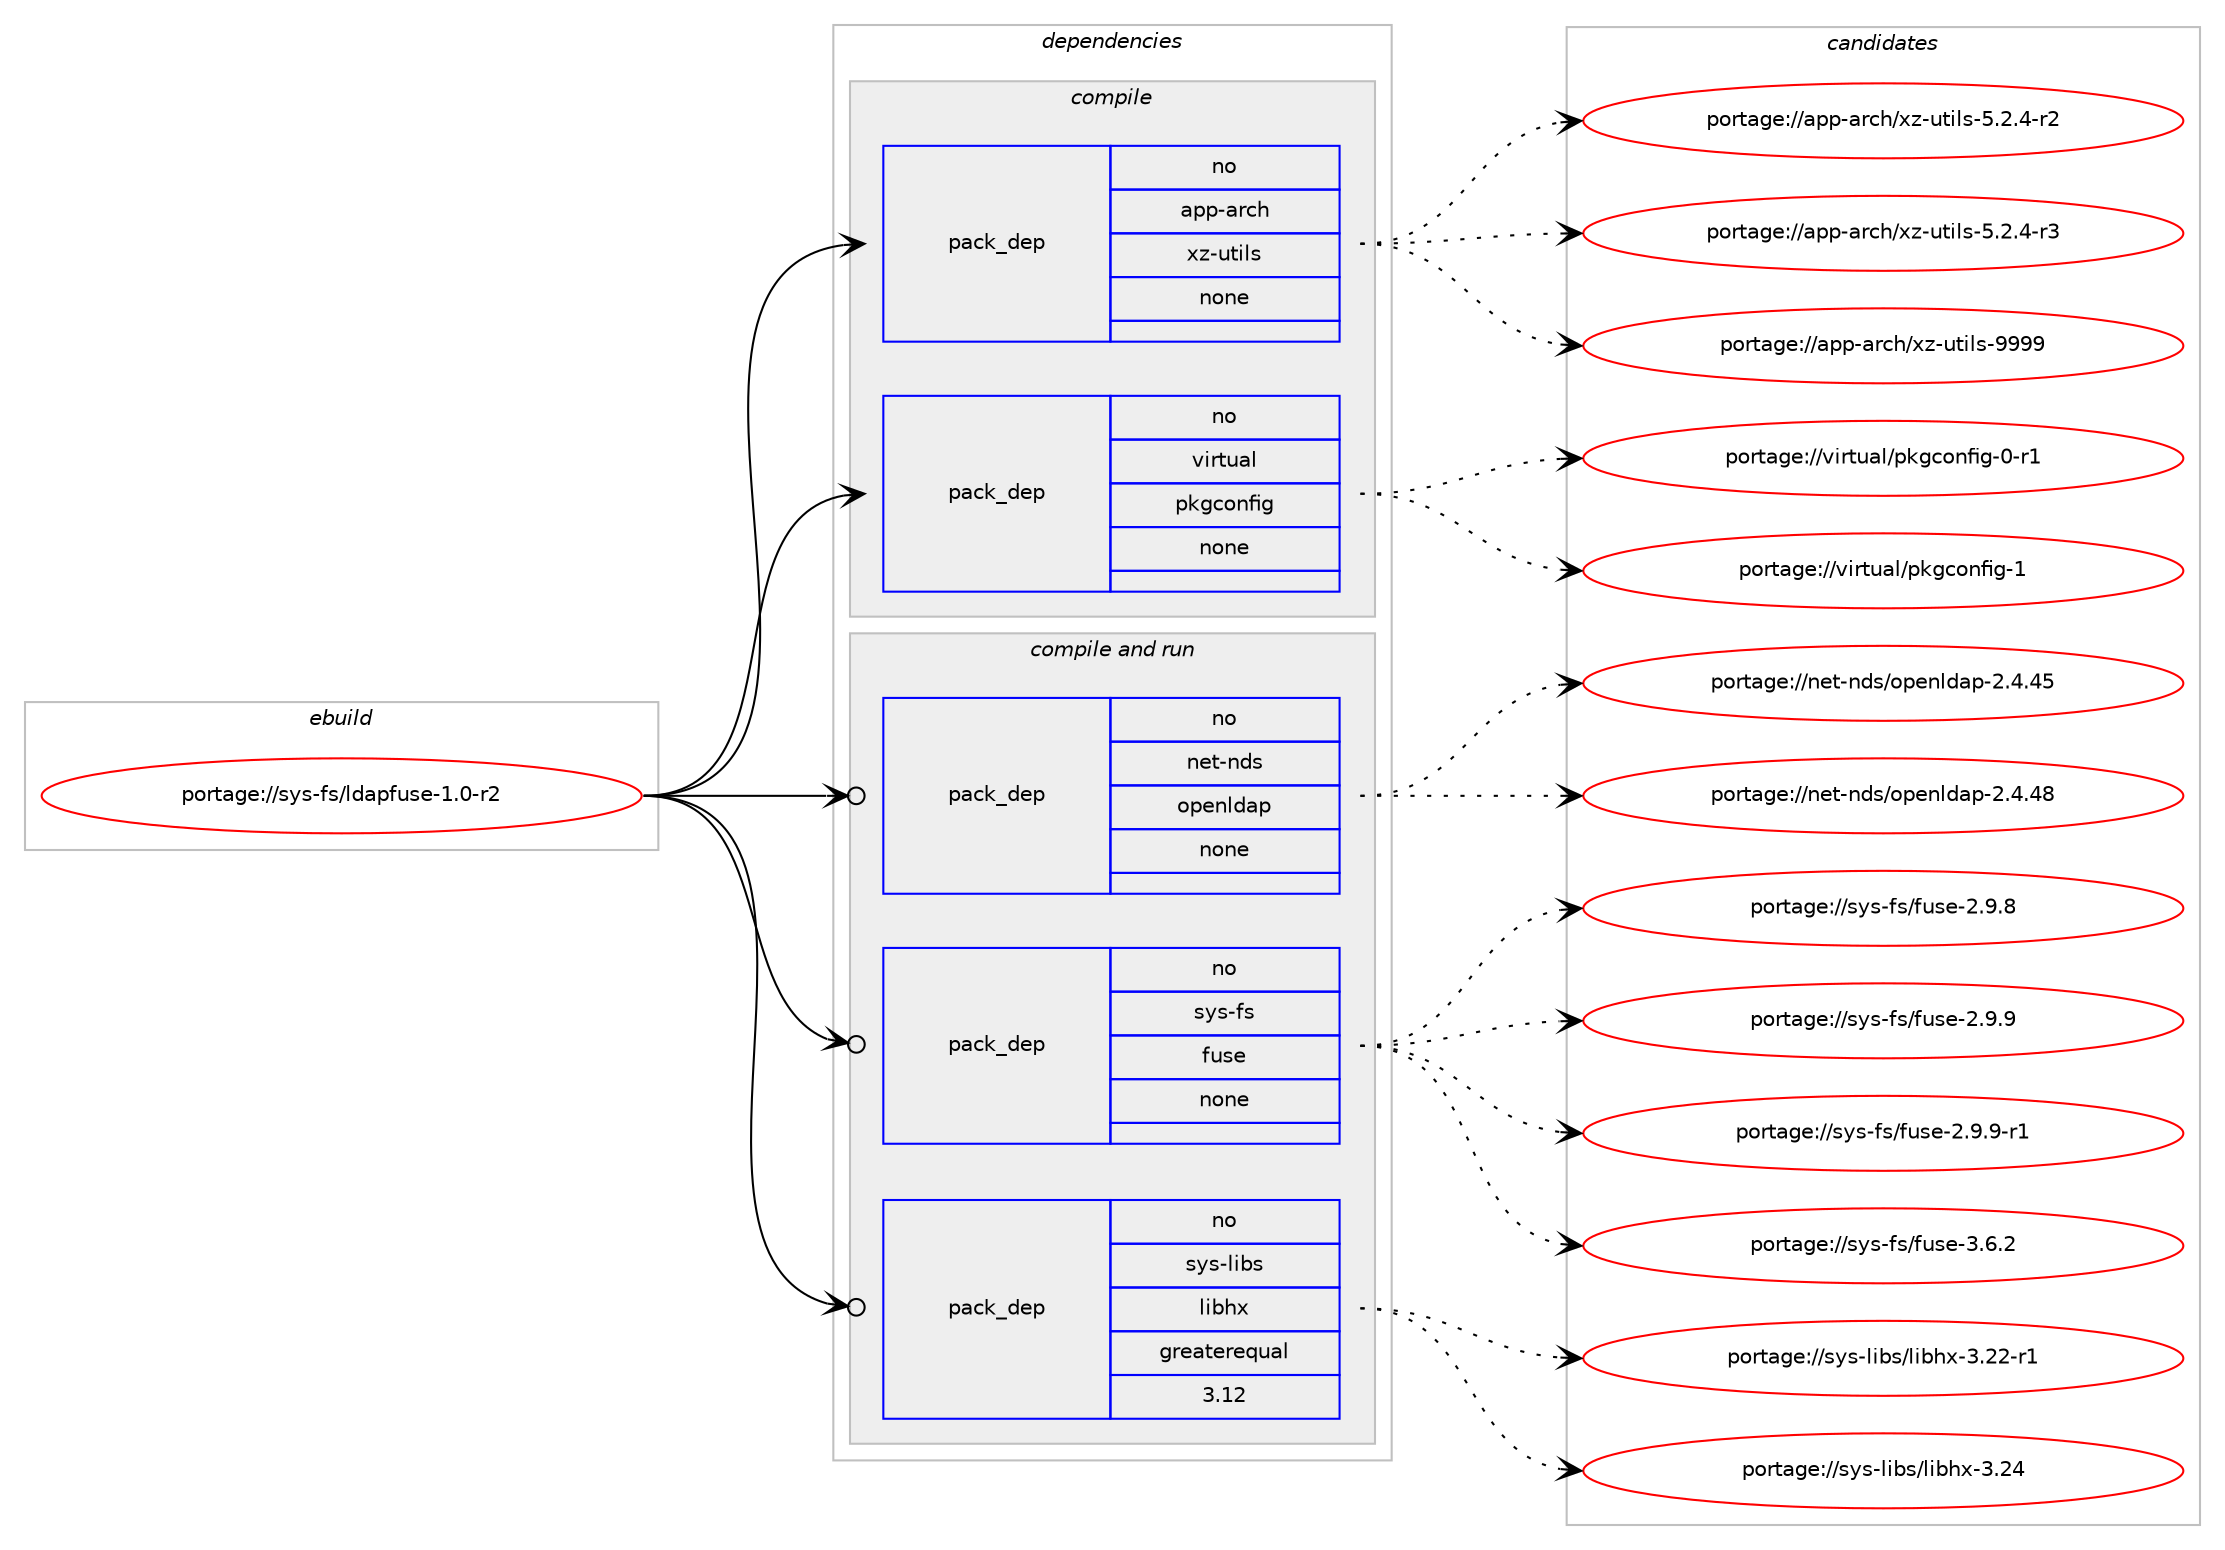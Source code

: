 digraph prolog {

# *************
# Graph options
# *************

newrank=true;
concentrate=true;
compound=true;
graph [rankdir=LR,fontname=Helvetica,fontsize=10,ranksep=1.5];#, ranksep=2.5, nodesep=0.2];
edge  [arrowhead=vee];
node  [fontname=Helvetica,fontsize=10];

# **********
# The ebuild
# **********

subgraph cluster_leftcol {
color=gray;
rank=same;
label=<<i>ebuild</i>>;
id [label="portage://sys-fs/ldapfuse-1.0-r2", color=red, width=4, href="../sys-fs/ldapfuse-1.0-r2.svg"];
}

# ****************
# The dependencies
# ****************

subgraph cluster_midcol {
color=gray;
label=<<i>dependencies</i>>;
subgraph cluster_compile {
fillcolor="#eeeeee";
style=filled;
label=<<i>compile</i>>;
subgraph pack315520 {
dependency425658 [label=<<TABLE BORDER="0" CELLBORDER="1" CELLSPACING="0" CELLPADDING="4" WIDTH="220"><TR><TD ROWSPAN="6" CELLPADDING="30">pack_dep</TD></TR><TR><TD WIDTH="110">no</TD></TR><TR><TD>app-arch</TD></TR><TR><TD>xz-utils</TD></TR><TR><TD>none</TD></TR><TR><TD></TD></TR></TABLE>>, shape=none, color=blue];
}
id:e -> dependency425658:w [weight=20,style="solid",arrowhead="vee"];
subgraph pack315521 {
dependency425659 [label=<<TABLE BORDER="0" CELLBORDER="1" CELLSPACING="0" CELLPADDING="4" WIDTH="220"><TR><TD ROWSPAN="6" CELLPADDING="30">pack_dep</TD></TR><TR><TD WIDTH="110">no</TD></TR><TR><TD>virtual</TD></TR><TR><TD>pkgconfig</TD></TR><TR><TD>none</TD></TR><TR><TD></TD></TR></TABLE>>, shape=none, color=blue];
}
id:e -> dependency425659:w [weight=20,style="solid",arrowhead="vee"];
}
subgraph cluster_compileandrun {
fillcolor="#eeeeee";
style=filled;
label=<<i>compile and run</i>>;
subgraph pack315522 {
dependency425660 [label=<<TABLE BORDER="0" CELLBORDER="1" CELLSPACING="0" CELLPADDING="4" WIDTH="220"><TR><TD ROWSPAN="6" CELLPADDING="30">pack_dep</TD></TR><TR><TD WIDTH="110">no</TD></TR><TR><TD>net-nds</TD></TR><TR><TD>openldap</TD></TR><TR><TD>none</TD></TR><TR><TD></TD></TR></TABLE>>, shape=none, color=blue];
}
id:e -> dependency425660:w [weight=20,style="solid",arrowhead="odotvee"];
subgraph pack315523 {
dependency425661 [label=<<TABLE BORDER="0" CELLBORDER="1" CELLSPACING="0" CELLPADDING="4" WIDTH="220"><TR><TD ROWSPAN="6" CELLPADDING="30">pack_dep</TD></TR><TR><TD WIDTH="110">no</TD></TR><TR><TD>sys-fs</TD></TR><TR><TD>fuse</TD></TR><TR><TD>none</TD></TR><TR><TD></TD></TR></TABLE>>, shape=none, color=blue];
}
id:e -> dependency425661:w [weight=20,style="solid",arrowhead="odotvee"];
subgraph pack315524 {
dependency425662 [label=<<TABLE BORDER="0" CELLBORDER="1" CELLSPACING="0" CELLPADDING="4" WIDTH="220"><TR><TD ROWSPAN="6" CELLPADDING="30">pack_dep</TD></TR><TR><TD WIDTH="110">no</TD></TR><TR><TD>sys-libs</TD></TR><TR><TD>libhx</TD></TR><TR><TD>greaterequal</TD></TR><TR><TD>3.12</TD></TR></TABLE>>, shape=none, color=blue];
}
id:e -> dependency425662:w [weight=20,style="solid",arrowhead="odotvee"];
}
subgraph cluster_run {
fillcolor="#eeeeee";
style=filled;
label=<<i>run</i>>;
}
}

# **************
# The candidates
# **************

subgraph cluster_choices {
rank=same;
color=gray;
label=<<i>candidates</i>>;

subgraph choice315520 {
color=black;
nodesep=1;
choiceportage9711211245971149910447120122451171161051081154553465046524511450 [label="portage://app-arch/xz-utils-5.2.4-r2", color=red, width=4,href="../app-arch/xz-utils-5.2.4-r2.svg"];
choiceportage9711211245971149910447120122451171161051081154553465046524511451 [label="portage://app-arch/xz-utils-5.2.4-r3", color=red, width=4,href="../app-arch/xz-utils-5.2.4-r3.svg"];
choiceportage9711211245971149910447120122451171161051081154557575757 [label="portage://app-arch/xz-utils-9999", color=red, width=4,href="../app-arch/xz-utils-9999.svg"];
dependency425658:e -> choiceportage9711211245971149910447120122451171161051081154553465046524511450:w [style=dotted,weight="100"];
dependency425658:e -> choiceportage9711211245971149910447120122451171161051081154553465046524511451:w [style=dotted,weight="100"];
dependency425658:e -> choiceportage9711211245971149910447120122451171161051081154557575757:w [style=dotted,weight="100"];
}
subgraph choice315521 {
color=black;
nodesep=1;
choiceportage11810511411611797108471121071039911111010210510345484511449 [label="portage://virtual/pkgconfig-0-r1", color=red, width=4,href="../virtual/pkgconfig-0-r1.svg"];
choiceportage1181051141161179710847112107103991111101021051034549 [label="portage://virtual/pkgconfig-1", color=red, width=4,href="../virtual/pkgconfig-1.svg"];
dependency425659:e -> choiceportage11810511411611797108471121071039911111010210510345484511449:w [style=dotted,weight="100"];
dependency425659:e -> choiceportage1181051141161179710847112107103991111101021051034549:w [style=dotted,weight="100"];
}
subgraph choice315522 {
color=black;
nodesep=1;
choiceportage11010111645110100115471111121011101081009711245504652465253 [label="portage://net-nds/openldap-2.4.45", color=red, width=4,href="../net-nds/openldap-2.4.45.svg"];
choiceportage11010111645110100115471111121011101081009711245504652465256 [label="portage://net-nds/openldap-2.4.48", color=red, width=4,href="../net-nds/openldap-2.4.48.svg"];
dependency425660:e -> choiceportage11010111645110100115471111121011101081009711245504652465253:w [style=dotted,weight="100"];
dependency425660:e -> choiceportage11010111645110100115471111121011101081009711245504652465256:w [style=dotted,weight="100"];
}
subgraph choice315523 {
color=black;
nodesep=1;
choiceportage1151211154510211547102117115101455046574656 [label="portage://sys-fs/fuse-2.9.8", color=red, width=4,href="../sys-fs/fuse-2.9.8.svg"];
choiceportage1151211154510211547102117115101455046574657 [label="portage://sys-fs/fuse-2.9.9", color=red, width=4,href="../sys-fs/fuse-2.9.9.svg"];
choiceportage11512111545102115471021171151014550465746574511449 [label="portage://sys-fs/fuse-2.9.9-r1", color=red, width=4,href="../sys-fs/fuse-2.9.9-r1.svg"];
choiceportage1151211154510211547102117115101455146544650 [label="portage://sys-fs/fuse-3.6.2", color=red, width=4,href="../sys-fs/fuse-3.6.2.svg"];
dependency425661:e -> choiceportage1151211154510211547102117115101455046574656:w [style=dotted,weight="100"];
dependency425661:e -> choiceportage1151211154510211547102117115101455046574657:w [style=dotted,weight="100"];
dependency425661:e -> choiceportage11512111545102115471021171151014550465746574511449:w [style=dotted,weight="100"];
dependency425661:e -> choiceportage1151211154510211547102117115101455146544650:w [style=dotted,weight="100"];
}
subgraph choice315524 {
color=black;
nodesep=1;
choiceportage1151211154510810598115471081059810412045514650504511449 [label="portage://sys-libs/libhx-3.22-r1", color=red, width=4,href="../sys-libs/libhx-3.22-r1.svg"];
choiceportage115121115451081059811547108105981041204551465052 [label="portage://sys-libs/libhx-3.24", color=red, width=4,href="../sys-libs/libhx-3.24.svg"];
dependency425662:e -> choiceportage1151211154510810598115471081059810412045514650504511449:w [style=dotted,weight="100"];
dependency425662:e -> choiceportage115121115451081059811547108105981041204551465052:w [style=dotted,weight="100"];
}
}

}
